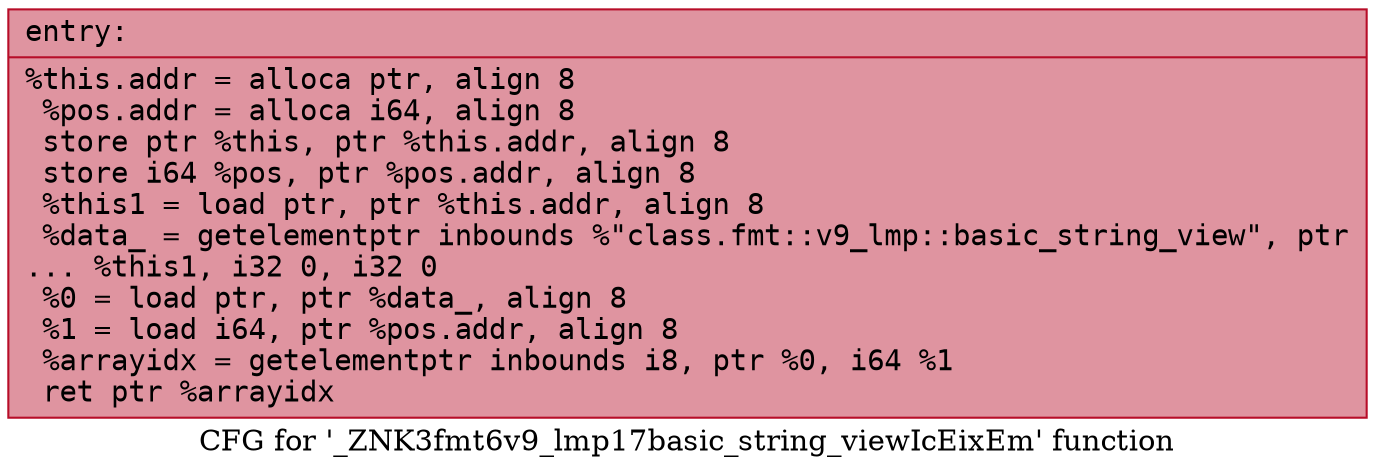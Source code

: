 digraph "CFG for '_ZNK3fmt6v9_lmp17basic_string_viewIcEixEm' function" {
	label="CFG for '_ZNK3fmt6v9_lmp17basic_string_viewIcEixEm' function";

	Node0x556bfeaba640 [shape=record,color="#b70d28ff", style=filled, fillcolor="#b70d2870" fontname="Courier",label="{entry:\l|  %this.addr = alloca ptr, align 8\l  %pos.addr = alloca i64, align 8\l  store ptr %this, ptr %this.addr, align 8\l  store i64 %pos, ptr %pos.addr, align 8\l  %this1 = load ptr, ptr %this.addr, align 8\l  %data_ = getelementptr inbounds %\"class.fmt::v9_lmp::basic_string_view\", ptr\l... %this1, i32 0, i32 0\l  %0 = load ptr, ptr %data_, align 8\l  %1 = load i64, ptr %pos.addr, align 8\l  %arrayidx = getelementptr inbounds i8, ptr %0, i64 %1\l  ret ptr %arrayidx\l}"];
}
